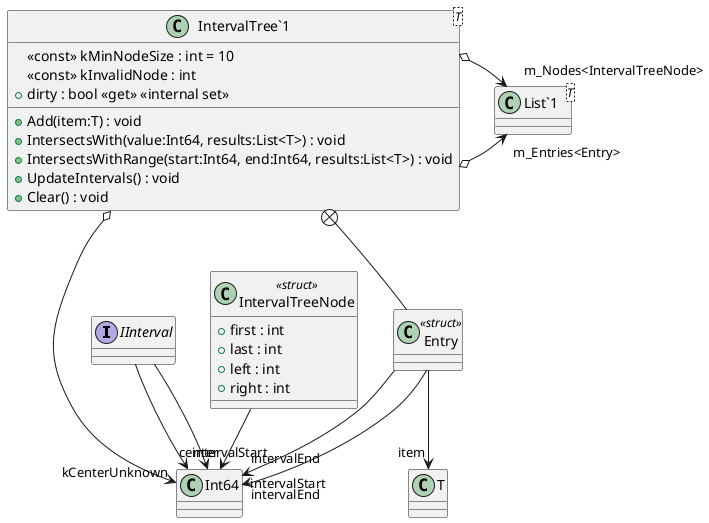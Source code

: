 @startuml
interface IInterval {
}
class IntervalTreeNode <<struct>> {
    + first : int
    + last : int
    + left : int
    + right : int
}
class "IntervalTree`1"<T> {
    <<const>> kMinNodeSize : int = 10
    <<const>> kInvalidNode : int
    + dirty : bool <<get>> <<internal set>>
    + Add(item:T) : void
    + IntersectsWith(value:Int64, results:List<T>) : void
    + IntersectsWithRange(start:Int64, end:Int64, results:List<T>) : void
    + UpdateIntervals() : void
    + Clear() : void
}
class Entry <<struct>> {
}
class "List`1"<T> {
}
IInterval --> "intervalStart" Int64
IInterval --> "intervalEnd" Int64
IntervalTreeNode --> "center" Int64
"IntervalTree`1" o-> "kCenterUnknown" Int64
"IntervalTree`1" o-> "m_Entries<Entry>" "List`1"
"IntervalTree`1" o-> "m_Nodes<IntervalTreeNode>" "List`1"
"IntervalTree`1" +-- Entry
Entry --> "intervalStart" Int64
Entry --> "intervalEnd" Int64
Entry --> "item" T
@enduml
